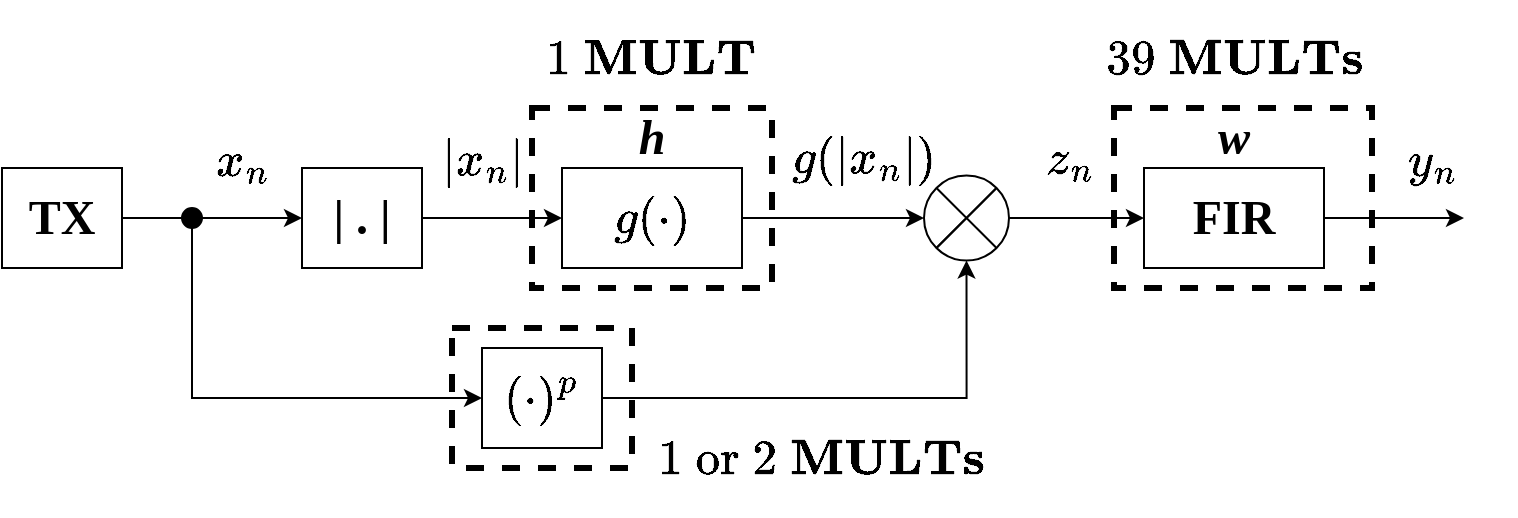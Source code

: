 <mxfile version="13.9.9" type="device"><diagram id="vWC5jFfJpJAO2-qeEGBh" name="Page-1"><mxGraphModel dx="920" dy="585" grid="1" gridSize="10" guides="1" tooltips="1" connect="1" arrows="1" fold="1" page="1" pageScale="1" pageWidth="780" pageHeight="290" math="1" shadow="0"><root><mxCell id="0"/><mxCell id="1" parent="0"/><mxCell id="GYcDDloavnfcyAfuFSDd-9" style="edgeStyle=orthogonalEdgeStyle;rounded=0;orthogonalLoop=1;jettySize=auto;html=1;exitX=1;exitY=0.5;exitDx=0;exitDy=0;entryX=0;entryY=0.5;entryDx=0;entryDy=0;startArrow=none;fontFamily=Times New Roman;" parent="1" source="GYcDDloavnfcyAfuFSDd-15" target="GYcDDloavnfcyAfuFSDd-3" edge="1"><mxGeometry relative="1" as="geometry"/></mxCell><mxCell id="GYcDDloavnfcyAfuFSDd-1" value="" style="rounded=0;whiteSpace=wrap;html=1;fillColor=none;fontFamily=Times New Roman;" parent="1" vertex="1"><mxGeometry x="15" y="100" width="60" height="50" as="geometry"/></mxCell><mxCell id="GYcDDloavnfcyAfuFSDd-10" style="edgeStyle=orthogonalEdgeStyle;rounded=0;orthogonalLoop=1;jettySize=auto;html=1;exitX=1;exitY=0.5;exitDx=0;exitDy=0;entryX=0;entryY=0.5;entryDx=0;entryDy=0;fontFamily=Times New Roman;" parent="1" source="GYcDDloavnfcyAfuFSDd-3" target="GYcDDloavnfcyAfuFSDd-5" edge="1"><mxGeometry relative="1" as="geometry"/></mxCell><mxCell id="GYcDDloavnfcyAfuFSDd-3" value="" style="rounded=0;whiteSpace=wrap;html=1;fillColor=none;fontFamily=Times New Roman;" parent="1" vertex="1"><mxGeometry x="165" y="100" width="60" height="50" as="geometry"/></mxCell><mxCell id="GYcDDloavnfcyAfuFSDd-11" style="edgeStyle=orthogonalEdgeStyle;rounded=0;orthogonalLoop=1;jettySize=auto;html=1;exitX=1;exitY=0.5;exitDx=0;exitDy=0;entryX=0;entryY=0.5;entryDx=0;entryDy=0;fontFamily=Times New Roman;" parent="1" source="GYcDDloavnfcyAfuFSDd-5" target="GYcDDloavnfcyAfuFSDd-7" edge="1"><mxGeometry relative="1" as="geometry"/></mxCell><mxCell id="GYcDDloavnfcyAfuFSDd-5" value="&lt;font style=&quot;font-size: 24px&quot;&gt;$$g(\cdot)$$&lt;/font&gt;" style="rounded=0;whiteSpace=wrap;html=1;fillColor=none;fontFamily=Times New Roman;" parent="1" vertex="1"><mxGeometry x="295" y="100" width="90" height="50" as="geometry"/></mxCell><mxCell id="GYcDDloavnfcyAfuFSDd-19" style="edgeStyle=orthogonalEdgeStyle;rounded=0;orthogonalLoop=1;jettySize=auto;html=1;exitX=1;exitY=0.5;exitDx=0;exitDy=0;entryX=0.5;entryY=1;entryDx=0;entryDy=0;fontFamily=Times New Roman;" parent="1" source="GYcDDloavnfcyAfuFSDd-26" target="GYcDDloavnfcyAfuFSDd-7" edge="1"><mxGeometry relative="1" as="geometry"><mxPoint x="335" y="215" as="sourcePoint"/></mxGeometry></mxCell><mxCell id="GYcDDloavnfcyAfuFSDd-6" value="" style="rounded=0;whiteSpace=wrap;html=1;fillColor=none;fontFamily=Times New Roman;" parent="1" vertex="1"><mxGeometry x="255" y="190" width="60" height="50" as="geometry"/></mxCell><mxCell id="GYcDDloavnfcyAfuFSDd-12" style="edgeStyle=orthogonalEdgeStyle;rounded=0;orthogonalLoop=1;jettySize=auto;html=1;exitX=1;exitY=0.5;exitDx=0;exitDy=0;entryX=0;entryY=0.5;entryDx=0;entryDy=0;fontFamily=Times New Roman;" parent="1" source="GYcDDloavnfcyAfuFSDd-7" target="GYcDDloavnfcyAfuFSDd-8" edge="1"><mxGeometry relative="1" as="geometry"/></mxCell><mxCell id="GYcDDloavnfcyAfuFSDd-7" value="" style="ellipse;whiteSpace=wrap;html=1;aspect=fixed;fillColor=none;fontFamily=Times New Roman;" parent="1" vertex="1"><mxGeometry x="476" y="103.75" width="42.5" height="42.5" as="geometry"/></mxCell><mxCell id="GYcDDloavnfcyAfuFSDd-8" value="" style="rounded=0;whiteSpace=wrap;html=1;fillColor=none;fontFamily=Times New Roman;" parent="1" vertex="1"><mxGeometry x="586" y="100" width="90" height="50" as="geometry"/></mxCell><mxCell id="GYcDDloavnfcyAfuFSDd-13" value="" style="endArrow=classic;html=1;rounded=0;entryX=0;entryY=0.5;entryDx=0;entryDy=0;startArrow=none;fontFamily=Times New Roman;" parent="1" source="GYcDDloavnfcyAfuFSDd-15" target="GYcDDloavnfcyAfuFSDd-6" edge="1"><mxGeometry width="50" height="50" relative="1" as="geometry"><mxPoint x="105" y="120" as="sourcePoint"/><mxPoint x="305" y="140" as="targetPoint"/><Array as="points"><mxPoint x="110" y="215"/></Array></mxGeometry></mxCell><mxCell id="GYcDDloavnfcyAfuFSDd-16" value="" style="edgeStyle=orthogonalEdgeStyle;rounded=0;orthogonalLoop=1;jettySize=auto;html=1;exitX=1;exitY=0.5;exitDx=0;exitDy=0;endArrow=none;fontFamily=Times New Roman;" parent="1" source="GYcDDloavnfcyAfuFSDd-1" target="GYcDDloavnfcyAfuFSDd-15" edge="1"><mxGeometry relative="1" as="geometry"><mxPoint x="75" y="125" as="sourcePoint"/><mxPoint x="110" y="110" as="targetPoint"/></mxGeometry></mxCell><mxCell id="GYcDDloavnfcyAfuFSDd-15" value="" style="ellipse;whiteSpace=wrap;html=1;aspect=fixed;fillColor=#000000;fontFamily=Times New Roman;" parent="1" vertex="1"><mxGeometry x="105" y="120" width="10" height="10" as="geometry"/></mxCell><mxCell id="GYcDDloavnfcyAfuFSDd-17" value="" style="endArrow=none;html=1;rounded=0;entryX=0;entryY=0.5;entryDx=0;entryDy=0;fontFamily=Times New Roman;" parent="1" target="GYcDDloavnfcyAfuFSDd-15" edge="1"><mxGeometry width="50" height="50" relative="1" as="geometry"><mxPoint x="105" y="125" as="sourcePoint"/><mxPoint x="235" y="215" as="targetPoint"/><Array as="points"/></mxGeometry></mxCell><mxCell id="GYcDDloavnfcyAfuFSDd-18" value="" style="endArrow=classic;html=1;rounded=0;exitX=1;exitY=0.5;exitDx=0;exitDy=0;fontFamily=Times New Roman;" parent="1" source="GYcDDloavnfcyAfuFSDd-8" edge="1"><mxGeometry width="50" height="50" relative="1" as="geometry"><mxPoint x="546" y="110" as="sourcePoint"/><mxPoint x="746" y="125" as="targetPoint"/></mxGeometry></mxCell><mxCell id="GYcDDloavnfcyAfuFSDd-21" value="&lt;font style=&quot;font-size: 24px&quot;&gt;&lt;b&gt;TX&lt;/b&gt;&lt;/font&gt;" style="text;html=1;strokeColor=none;fillColor=none;align=center;verticalAlign=middle;whiteSpace=wrap;rounded=0;fontFamily=Times New Roman;" parent="1" vertex="1"><mxGeometry x="15" y="110" width="60" height="30" as="geometry"/></mxCell><mxCell id="GYcDDloavnfcyAfuFSDd-22" value="&lt;font style=&quot;font-size: 24px&quot;&gt;&lt;b&gt;FIR&lt;/b&gt;&lt;/font&gt;" style="text;html=1;strokeColor=none;fillColor=none;align=center;verticalAlign=middle;whiteSpace=wrap;rounded=0;fontFamily=Times New Roman;" parent="1" vertex="1"><mxGeometry x="601" y="110" width="60" height="30" as="geometry"/></mxCell><mxCell id="GYcDDloavnfcyAfuFSDd-23" value="" style="endArrow=none;html=1;rounded=0;fontSize=24;exitX=0;exitY=0;exitDx=0;exitDy=0;entryX=1;entryY=1;entryDx=0;entryDy=0;fontFamily=Times New Roman;" parent="1" source="GYcDDloavnfcyAfuFSDd-7" target="GYcDDloavnfcyAfuFSDd-7" edge="1"><mxGeometry width="50" height="50" relative="1" as="geometry"><mxPoint x="496" y="100" as="sourcePoint"/><mxPoint x="516" y="150" as="targetPoint"/></mxGeometry></mxCell><mxCell id="GYcDDloavnfcyAfuFSDd-24" value="" style="endArrow=none;html=1;rounded=0;fontSize=24;exitX=0;exitY=1;exitDx=0;exitDy=0;entryX=1;entryY=0;entryDx=0;entryDy=0;fontFamily=Times New Roman;" parent="1" source="GYcDDloavnfcyAfuFSDd-7" target="GYcDDloavnfcyAfuFSDd-7" edge="1"><mxGeometry width="50" height="50" relative="1" as="geometry"><mxPoint x="451.224" y="119.974" as="sourcePoint"/><mxPoint x="481.276" y="150.026" as="targetPoint"/></mxGeometry></mxCell><mxCell id="GYcDDloavnfcyAfuFSDd-25" value="&lt;font style=&quot;font-size: 24px&quot;&gt;&lt;b&gt;| . |&lt;/b&gt;&lt;/font&gt;" style="text;html=1;strokeColor=none;fillColor=none;align=center;verticalAlign=middle;whiteSpace=wrap;rounded=0;fontFamily=Times New Roman;" parent="1" vertex="1"><mxGeometry x="165" y="110" width="60" height="30" as="geometry"/></mxCell><mxCell id="GYcDDloavnfcyAfuFSDd-26" value="&lt;span style=&quot;font-size: 24px&quot;&gt;$$(\cdot)^p$$&lt;/span&gt;" style="text;html=1;strokeColor=none;fillColor=none;align=center;verticalAlign=middle;whiteSpace=wrap;rounded=0;fontFamily=Times New Roman;" parent="1" vertex="1"><mxGeometry x="255" y="200" width="60" height="30" as="geometry"/></mxCell><mxCell id="GYcDDloavnfcyAfuFSDd-28" value="&lt;span style=&quot;font-size: 24px&quot;&gt;&lt;b&gt;h&lt;/b&gt;&lt;/span&gt;" style="text;html=1;strokeColor=none;fillColor=none;align=center;verticalAlign=middle;whiteSpace=wrap;rounded=0;fontFamily=Times New Roman;fontStyle=2" parent="1" vertex="1"><mxGeometry x="310" y="70" width="60" height="30" as="geometry"/></mxCell><mxCell id="GYcDDloavnfcyAfuFSDd-29" value="&lt;span style=&quot;font-size: 24px&quot;&gt;&lt;b&gt;w&lt;/b&gt;&lt;/span&gt;" style="text;html=1;strokeColor=none;fillColor=none;align=center;verticalAlign=middle;whiteSpace=wrap;rounded=0;fontFamily=Times New Roman;fontStyle=2" parent="1" vertex="1"><mxGeometry x="601" y="70" width="60" height="30" as="geometry"/></mxCell><mxCell id="xl5lx0HdlzEhm3Uihf67-1" value="&lt;span style=&quot;font-size: 24px ; font-style: normal&quot;&gt;$$x_n$$&lt;/span&gt;" style="text;html=1;strokeColor=none;fillColor=none;align=center;verticalAlign=middle;whiteSpace=wrap;rounded=0;fontFamily=Times New Roman;fontStyle=2" parent="1" vertex="1"><mxGeometry x="105" y="81" width="60" height="30" as="geometry"/></mxCell><mxCell id="xl5lx0HdlzEhm3Uihf67-3" value="&lt;span style=&quot;font-size: 24px ; font-style: normal&quot;&gt;$$|x_n|$$&lt;/span&gt;" style="text;html=1;strokeColor=none;fillColor=none;align=center;verticalAlign=middle;whiteSpace=wrap;rounded=0;fontFamily=Times New Roman;fontStyle=2" parent="1" vertex="1"><mxGeometry x="225" y="81" width="60" height="30" as="geometry"/></mxCell><mxCell id="xl5lx0HdlzEhm3Uihf67-4" value="&lt;span style=&quot;font-size: 24px ; font-style: normal&quot;&gt;$$z_n$$&lt;/span&gt;" style="text;html=1;strokeColor=none;fillColor=none;align=center;verticalAlign=middle;whiteSpace=wrap;rounded=0;fontFamily=Times New Roman;fontStyle=2" parent="1" vertex="1"><mxGeometry x="518.5" y="80" width="60" height="30" as="geometry"/></mxCell><mxCell id="xl5lx0HdlzEhm3Uihf67-7" value="" style="endArrow=none;html=1;rounded=0;fontSize=24;exitX=0;exitY=1;exitDx=0;exitDy=0;entryX=1;entryY=0;entryDx=0;entryDy=0;fontFamily=Times New Roman;" parent="1" edge="1"><mxGeometry width="50" height="50" relative="1" as="geometry"><mxPoint x="482.224" y="139.996" as="sourcePoint"/><mxPoint x="512.276" y="109.944" as="targetPoint"/></mxGeometry></mxCell><mxCell id="xl5lx0HdlzEhm3Uihf67-10" value="&lt;span style=&quot;font-size: 24px ; font-style: normal&quot;&gt;$$y_n$$&lt;/span&gt;" style="text;html=1;strokeColor=none;fillColor=none;align=center;verticalAlign=middle;whiteSpace=wrap;rounded=0;fontFamily=Times New Roman;fontStyle=2" parent="1" vertex="1"><mxGeometry x="700" y="81" width="60" height="30" as="geometry"/></mxCell><mxCell id="xl5lx0HdlzEhm3Uihf67-12" value="&lt;span style=&quot;font-size: 24px ; font-style: normal&quot;&gt;$$g(|x_n|)$$&lt;/span&gt;" style="text;html=1;strokeColor=none;fillColor=none;align=center;verticalAlign=middle;whiteSpace=wrap;rounded=0;fontFamily=Times New Roman;fontStyle=2" parent="1" vertex="1"><mxGeometry x="416" y="80" width="60" height="30" as="geometry"/></mxCell><mxCell id="0LqMbUrARHArnj0zah2B-2" value="" style="rounded=0;whiteSpace=wrap;html=1;dashed=1;strokeWidth=3;fillColor=none;" parent="1" vertex="1"><mxGeometry x="571" y="70" width="129" height="90" as="geometry"/></mxCell><mxCell id="0LqMbUrARHArnj0zah2B-1" value="" style="rounded=0;whiteSpace=wrap;html=1;dashed=1;perimeterSpacing=0;fillColor=none;strokeWidth=3;" parent="1" vertex="1"><mxGeometry x="240" y="180" width="90" height="70" as="geometry"/></mxCell><mxCell id="gNhe58VYpLYe8VDL-iKX-1" value="" style="rounded=0;whiteSpace=wrap;html=1;dashed=1;perimeterSpacing=0;fillColor=none;strokeWidth=3;" vertex="1" parent="1"><mxGeometry x="280" y="70" width="120" height="90" as="geometry"/></mxCell><mxCell id="gNhe58VYpLYe8VDL-iKX-2" value="&lt;span style=&quot;font-size: 24px ; font-style: normal&quot;&gt;$$1 \ \text{or } 2 \ \textbf{MULTs}$$&lt;/span&gt;" style="text;html=1;strokeColor=none;fillColor=none;align=center;verticalAlign=middle;whiteSpace=wrap;rounded=0;fontFamily=Times New Roman;fontStyle=2" vertex="1" parent="1"><mxGeometry x="340" y="220" width="170" height="50" as="geometry"/></mxCell><mxCell id="gNhe58VYpLYe8VDL-iKX-3" value="&lt;span style=&quot;font-size: 24px ; font-style: normal&quot;&gt;$$1 \&amp;nbsp; \textbf{MULT}$$&lt;/span&gt;" style="text;html=1;strokeColor=none;fillColor=none;align=center;verticalAlign=middle;whiteSpace=wrap;rounded=0;fontFamily=Times New Roman;fontStyle=2" vertex="1" parent="1"><mxGeometry x="255" y="20" width="170" height="50" as="geometry"/></mxCell><mxCell id="gNhe58VYpLYe8VDL-iKX-4" value="&lt;span style=&quot;font-size: 24px ; font-style: normal&quot;&gt;$$39 \&amp;nbsp; \textbf{MULTs}$$&lt;/span&gt;" style="text;html=1;strokeColor=none;fillColor=none;align=center;verticalAlign=middle;whiteSpace=wrap;rounded=0;fontFamily=Times New Roman;fontStyle=2" vertex="1" parent="1"><mxGeometry x="546" y="20" width="170" height="50" as="geometry"/></mxCell></root></mxGraphModel></diagram></mxfile>